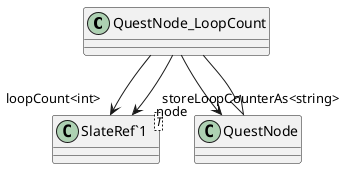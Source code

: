 @startuml
class QuestNode_LoopCount {
}
class "SlateRef`1"<T> {
}
QuestNode <|-- QuestNode_LoopCount
QuestNode_LoopCount --> "node" QuestNode
QuestNode_LoopCount --> "loopCount<int>" "SlateRef`1"
QuestNode_LoopCount --> "storeLoopCounterAs<string>" "SlateRef`1"
@enduml
